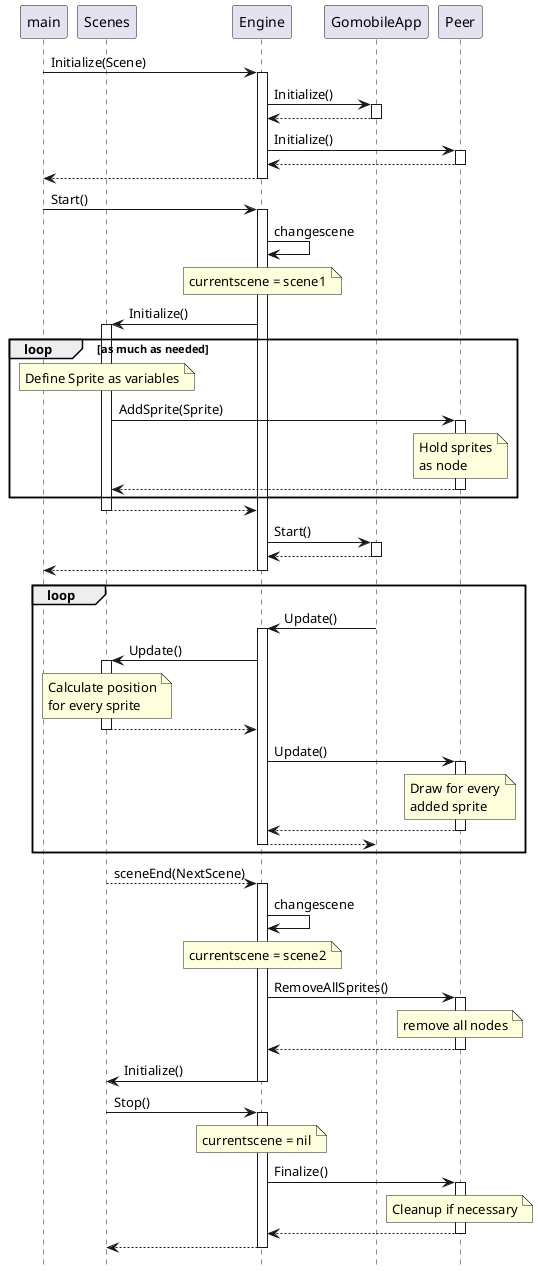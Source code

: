 
@startuml
hide footbox

participant main
participant Scenes as scene
participant Engine as engine
participant GomobileApp as gomo
participant Peer as peer

main -> engine : Initialize(Scene)
activate engine

engine -> gomo : Initialize()
activate gomo
engine <-- gomo
deactivate gomo

engine -> peer : Initialize()
activate peer
engine <-- peer
deactivate peer

main <-- engine
deactivate engine

main -> engine : Start()
activate engine
engine -> engine      : changescene
note over engine      : currentscene = scene1
engine -> scene       : Initialize()
activate scene
loop as much as needed
note over scene       : Define Sprite as variables
scene -> peer         : AddSprite(Sprite)
activate peer
note over peer        : Hold sprites\nas node
scene <-- peer
deactivate peer
end
engine <-- scene
deactivate scene
engine -> gomo        : Start()
activate gomo
engine <-- gomo
deactivate gomo
main <-- engine
deactivate engine

loop
gomo -> engine : Update()
activate engine
engine -> scene       : Update() 
activate scene
note over scene       : Calculate position\nfor every sprite
engine <-- scene
deactivate scene
engine -> peer        : Update()
note over peer        : Draw for every\nadded sprite
activate peer
engine <-- peer
deactivate peer
gomo <-- engine
deactivate engine
end

engine <-- scene      : sceneEnd(NextScene)
activate engine
engine -> engine      : changescene
note over engine      : currentscene = scene2
engine -> peer        : RemoveAllSprites()
activate peer
note over peer        : remove all nodes
engine <-- peer
deactivate peer
engine -> scene       : Initialize()
deactivate engine

scene -> engine : Stop()
activate engine
note over engine      : currentscene = nil
engine -> peer        : Finalize()
activate peer
note over peer        : Cleanup if necessary
engine <-- peer
deactivate peer
scene <-- engine
deactivate engine

@enduml
